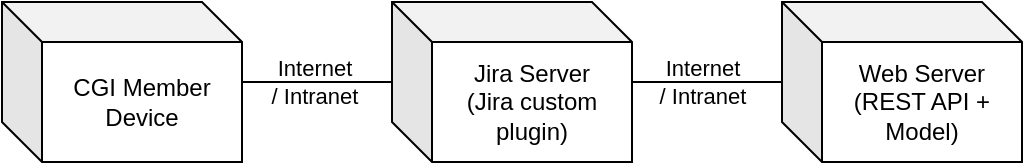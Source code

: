 <mxfile version="13.10.4" type="device"><diagram id="DGP28INDQeZ4LO9BIAzT" name="Page-1"><mxGraphModel dx="1422" dy="762" grid="1" gridSize="10" guides="1" tooltips="1" connect="1" arrows="1" fold="1" page="1" pageScale="1" pageWidth="850" pageHeight="1100" math="0" shadow="0"><root><mxCell id="0"/><mxCell id="1" parent="0"/><mxCell id="rES7NRlvPGQQYgOzJKKe-6" value="" style="edgeStyle=orthogonalEdgeStyle;rounded=0;orthogonalLoop=1;jettySize=auto;html=1;endArrow=none;endFill=0;" parent="1" source="rES7NRlvPGQQYgOzJKKe-2" target="rES7NRlvPGQQYgOzJKKe-3" edge="1"><mxGeometry relative="1" as="geometry"/></mxCell><mxCell id="rES7NRlvPGQQYgOzJKKe-7" value="Internet&lt;br&gt;/ Intranet" style="edgeLabel;html=1;align=center;verticalAlign=middle;resizable=0;points=[];labelBackgroundColor=none;" parent="rES7NRlvPGQQYgOzJKKe-6" vertex="1" connectable="0"><mxGeometry x="-0.26" relative="1" as="geometry"><mxPoint x="7.38" as="offset"/></mxGeometry></mxCell><mxCell id="rES7NRlvPGQQYgOzJKKe-2" value="CGI Member Device" style="shape=cube;whiteSpace=wrap;html=1;boundedLbl=1;backgroundOutline=1;darkOpacity=0.05;darkOpacity2=0.1;" parent="1" vertex="1"><mxGeometry x="40" y="50" width="120" height="80" as="geometry"/></mxCell><mxCell id="rES7NRlvPGQQYgOzJKKe-8" value="" style="edgeStyle=orthogonalEdgeStyle;rounded=0;orthogonalLoop=1;jettySize=auto;html=1;endArrow=none;endFill=0;" parent="1" source="rES7NRlvPGQQYgOzJKKe-3" target="rES7NRlvPGQQYgOzJKKe-4" edge="1"><mxGeometry relative="1" as="geometry"/></mxCell><mxCell id="rES7NRlvPGQQYgOzJKKe-9" value="Internet&lt;br&gt;/ Intranet" style="edgeLabel;html=1;align=center;verticalAlign=middle;resizable=0;points=[];labelBackgroundColor=none;" parent="rES7NRlvPGQQYgOzJKKe-8" vertex="1" connectable="0"><mxGeometry x="-0.215" relative="1" as="geometry"><mxPoint x="5.48" as="offset"/></mxGeometry></mxCell><mxCell id="rES7NRlvPGQQYgOzJKKe-3" value="Jira Server&lt;br&gt;(Jira custom plugin)" style="shape=cube;whiteSpace=wrap;html=1;boundedLbl=1;backgroundOutline=1;darkOpacity=0.05;darkOpacity2=0.1;" parent="1" vertex="1"><mxGeometry x="235" y="50" width="120" height="80" as="geometry"/></mxCell><mxCell id="rES7NRlvPGQQYgOzJKKe-4" value="Web Server&lt;br&gt;(REST API + Model)" style="shape=cube;whiteSpace=wrap;html=1;boundedLbl=1;backgroundOutline=1;darkOpacity=0.05;darkOpacity2=0.1;" parent="1" vertex="1"><mxGeometry x="430" y="50" width="120" height="80" as="geometry"/></mxCell></root></mxGraphModel></diagram></mxfile>